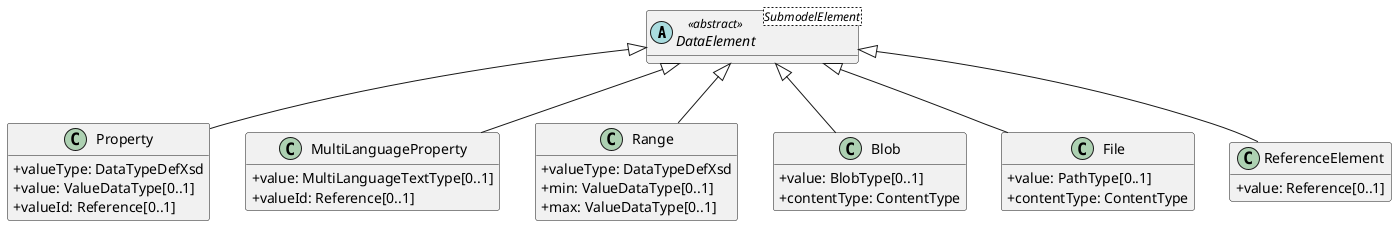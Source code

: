 @startuml
skinparam classAttributeIconSize 0
hide methods

abstract class DataElement<SubmodelElement> <<abstract>> {
}
class Property {
  +valueType: DataTypeDefXsd 
  +value: ValueDataType[0..1] 
  +valueId: Reference[0..1] 
}
class MultiLanguageProperty {
  +value: MultiLanguageTextType[0..1] 
  +valueId: Reference[0..1] 
}
class Range {
  +valueType: DataTypeDefXsd 
  +min: ValueDataType[0..1] 
  +max: ValueDataType[0..1] 
}
class Blob {
  +value: BlobType[0..1] 
  +contentType: ContentType 
}
class File {
  +value: PathType[0..1] 
  +contentType: ContentType 
}
class ReferenceElement {
  +value: Reference[0..1] 
}
DataElement <|-- Blob
DataElement <|-- File
DataElement <|-- MultiLanguageProperty
DataElement <|-- Property
DataElement <|-- Range
DataElement <|-- ReferenceElement
@enduml
